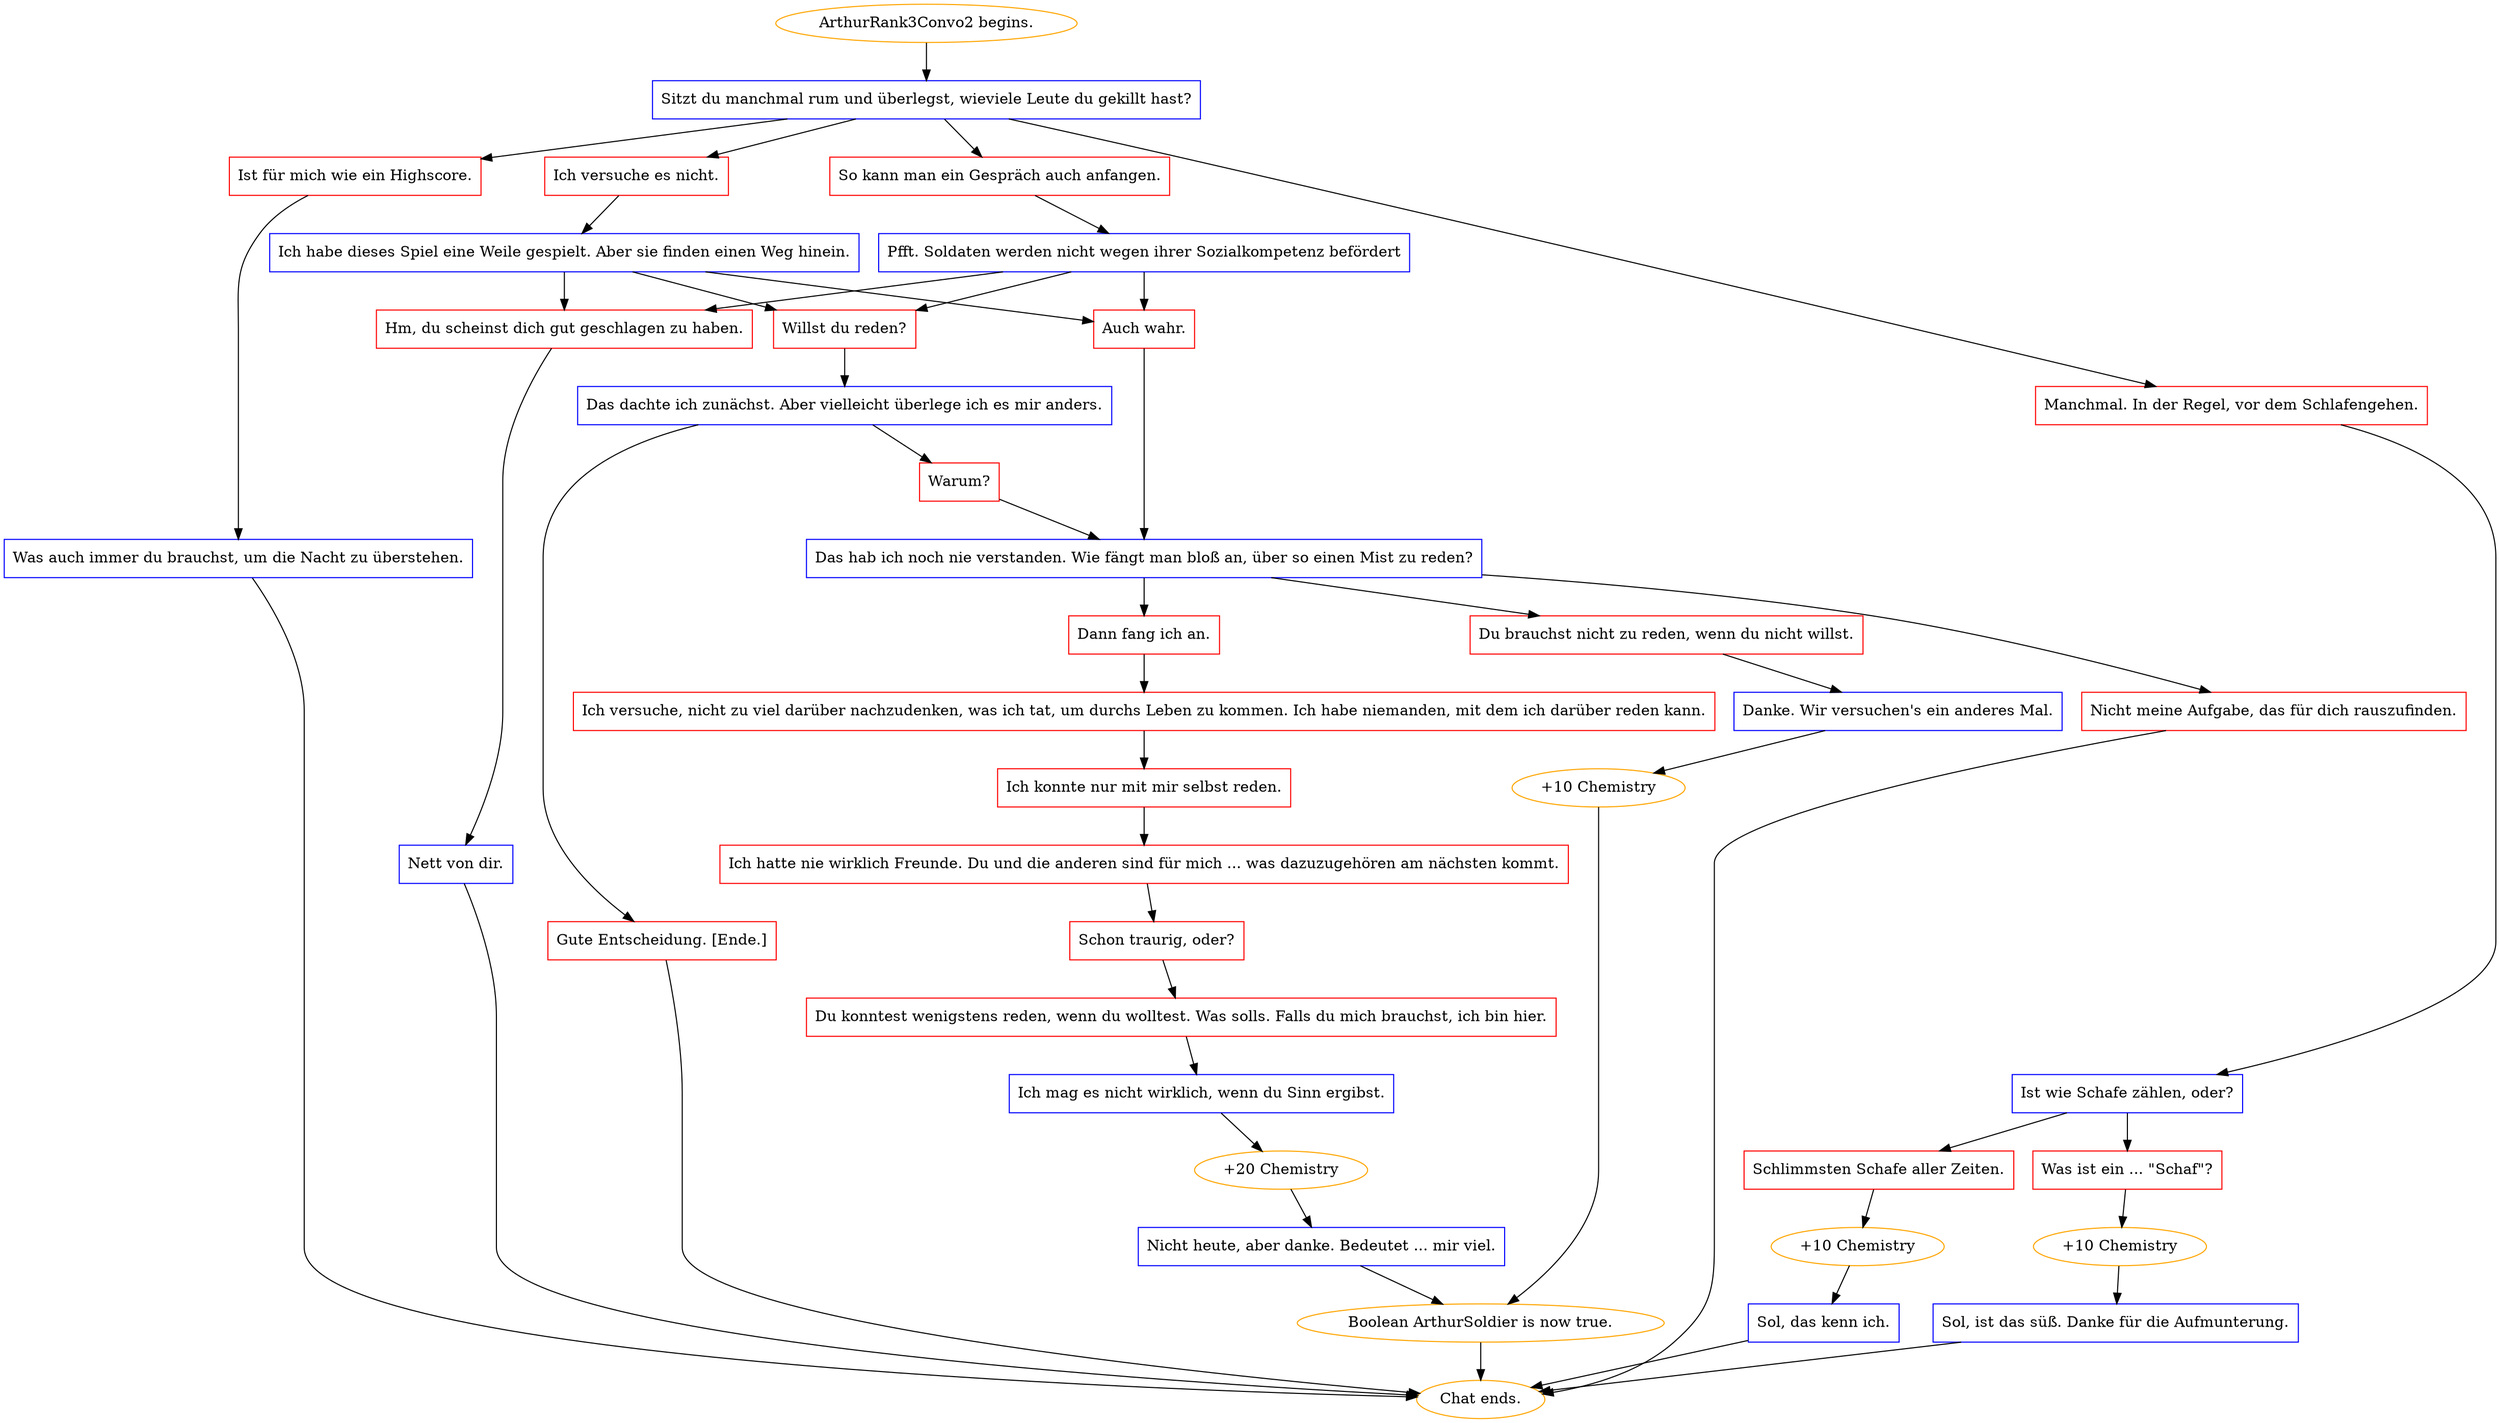 digraph {
	"ArthurRank3Convo2 begins." [color=orange];
		"ArthurRank3Convo2 begins." -> j2864717035;
	j2864717035 [label="Sitzt du manchmal rum und überlegst, wieviele Leute du gekillt hast?",shape=box,color=blue];
		j2864717035 -> j1155268979;
		j2864717035 -> j1617255108;
		j2864717035 -> j2462046669;
		j2864717035 -> j1012557932;
	j1155268979 [label="Ich versuche es nicht.",shape=box,color=red];
		j1155268979 -> j2330078494;
	j1617255108 [label="So kann man ein Gespräch auch anfangen.",shape=box,color=red];
		j1617255108 -> j36295540;
	j2462046669 [label="Manchmal. In der Regel, vor dem Schlafengehen.",shape=box,color=red];
		j2462046669 -> j823388790;
	j1012557932 [label="Ist für mich wie ein Highscore.",shape=box,color=red];
		j1012557932 -> j1035546274;
	j2330078494 [label="Ich habe dieses Spiel eine Weile gespielt. Aber sie finden einen Weg hinein.",shape=box,color=blue];
		j2330078494 -> j639429376;
		j2330078494 -> j3280342803;
		j2330078494 -> j3201906247;
	j36295540 [label="Pfft. Soldaten werden nicht wegen ihrer Sozialkompetenz befördert",shape=box,color=blue];
		j36295540 -> j639429376;
		j36295540 -> j3280342803;
		j36295540 -> j3201906247;
	j823388790 [label="Ist wie Schafe zählen, oder?",shape=box,color=blue];
		j823388790 -> j3157708364;
		j823388790 -> j1462931676;
	j1035546274 [label="Was auch immer du brauchst, um die Nacht zu überstehen.",shape=box,color=blue];
		j1035546274 -> "Chat ends.";
	j639429376 [label="Willst du reden?",shape=box,color=red];
		j639429376 -> j1154988122;
	j3280342803 [label="Auch wahr.",shape=box,color=red];
		j3280342803 -> j126030369;
	j3201906247 [label="Hm, du scheinst dich gut geschlagen zu haben.",shape=box,color=red];
		j3201906247 -> j3002897266;
	j3157708364 [label="Schlimmsten Schafe aller Zeiten.",shape=box,color=red];
		j3157708364 -> j1386598744;
	j1462931676 [label="Was ist ein ... \"Schaf\"?",shape=box,color=red];
		j1462931676 -> j2188600823;
	"Chat ends." [color=orange];
	j1154988122 [label="Das dachte ich zunächst. Aber vielleicht überlege ich es mir anders.",shape=box,color=blue];
		j1154988122 -> j2801938829;
		j1154988122 -> j2857108165;
	j126030369 [label="Das hab ich noch nie verstanden. Wie fängt man bloß an, über so einen Mist zu reden?",shape=box,color=blue];
		j126030369 -> j1323271068;
		j126030369 -> j4103970816;
		j126030369 -> j4226021330;
	j3002897266 [label="Nett von dir.",shape=box,color=blue];
		j3002897266 -> "Chat ends.";
	j1386598744 [label="+10 Chemistry",color=orange];
		j1386598744 -> j2399327998;
	j2188600823 [label="+10 Chemistry",color=orange];
		j2188600823 -> j2809583854;
	j2801938829 [label="Warum?",shape=box,color=red];
		j2801938829 -> j126030369;
	j2857108165 [label="Gute Entscheidung. [Ende.]",shape=box,color=red];
		j2857108165 -> "Chat ends.";
	j1323271068 [label="Du brauchst nicht zu reden, wenn du nicht willst.",shape=box,color=red];
		j1323271068 -> j363817931;
	j4103970816 [label="Dann fang ich an.",shape=box,color=red];
		j4103970816 -> j81774510;
	j4226021330 [label="Nicht meine Aufgabe, das für dich rauszufinden.",shape=box,color=red];
		j4226021330 -> "Chat ends.";
	j2399327998 [label="Sol, das kenn ich.",shape=box,color=blue];
		j2399327998 -> "Chat ends.";
	j2809583854 [label="Sol, ist das süß. Danke für die Aufmunterung.",shape=box,color=blue];
		j2809583854 -> "Chat ends.";
	j363817931 [label="Danke. Wir versuchen's ein anderes Mal.",shape=box,color=blue];
		j363817931 -> j3874352369;
	j81774510 [label="Ich versuche, nicht zu viel darüber nachzudenken, was ich tat, um durchs Leben zu kommen. Ich habe niemanden, mit dem ich darüber reden kann.",shape=box,color=red];
		j81774510 -> j3363016634;
	j3874352369 [label="+10 Chemistry",color=orange];
		j3874352369 -> j1487843466;
	j3363016634 [label="Ich konnte nur mit mir selbst reden.",shape=box,color=red];
		j3363016634 -> j3661103535;
	j1487843466 [label="Boolean ArthurSoldier is now true.",color=orange];
		j1487843466 -> "Chat ends.";
	j3661103535 [label="Ich hatte nie wirklich Freunde. Du und die anderen sind für mich ... was dazuzugehören am nächsten kommt.",shape=box,color=red];
		j3661103535 -> j2629531050;
	j2629531050 [label="Schon traurig, oder?",shape=box,color=red];
		j2629531050 -> j3045308281;
	j3045308281 [label="Du konntest wenigstens reden, wenn du wolltest. Was solls. Falls du mich brauchst, ich bin hier.",shape=box,color=red];
		j3045308281 -> j2741366297;
	j2741366297 [label="Ich mag es nicht wirklich, wenn du Sinn ergibst.",shape=box,color=blue];
		j2741366297 -> j2552460243;
	j2552460243 [label="+20 Chemistry",color=orange];
		j2552460243 -> j3883680569;
	j3883680569 [label="Nicht heute, aber danke. Bedeutet ... mir viel.",shape=box,color=blue];
		j3883680569 -> j1487843466;
}